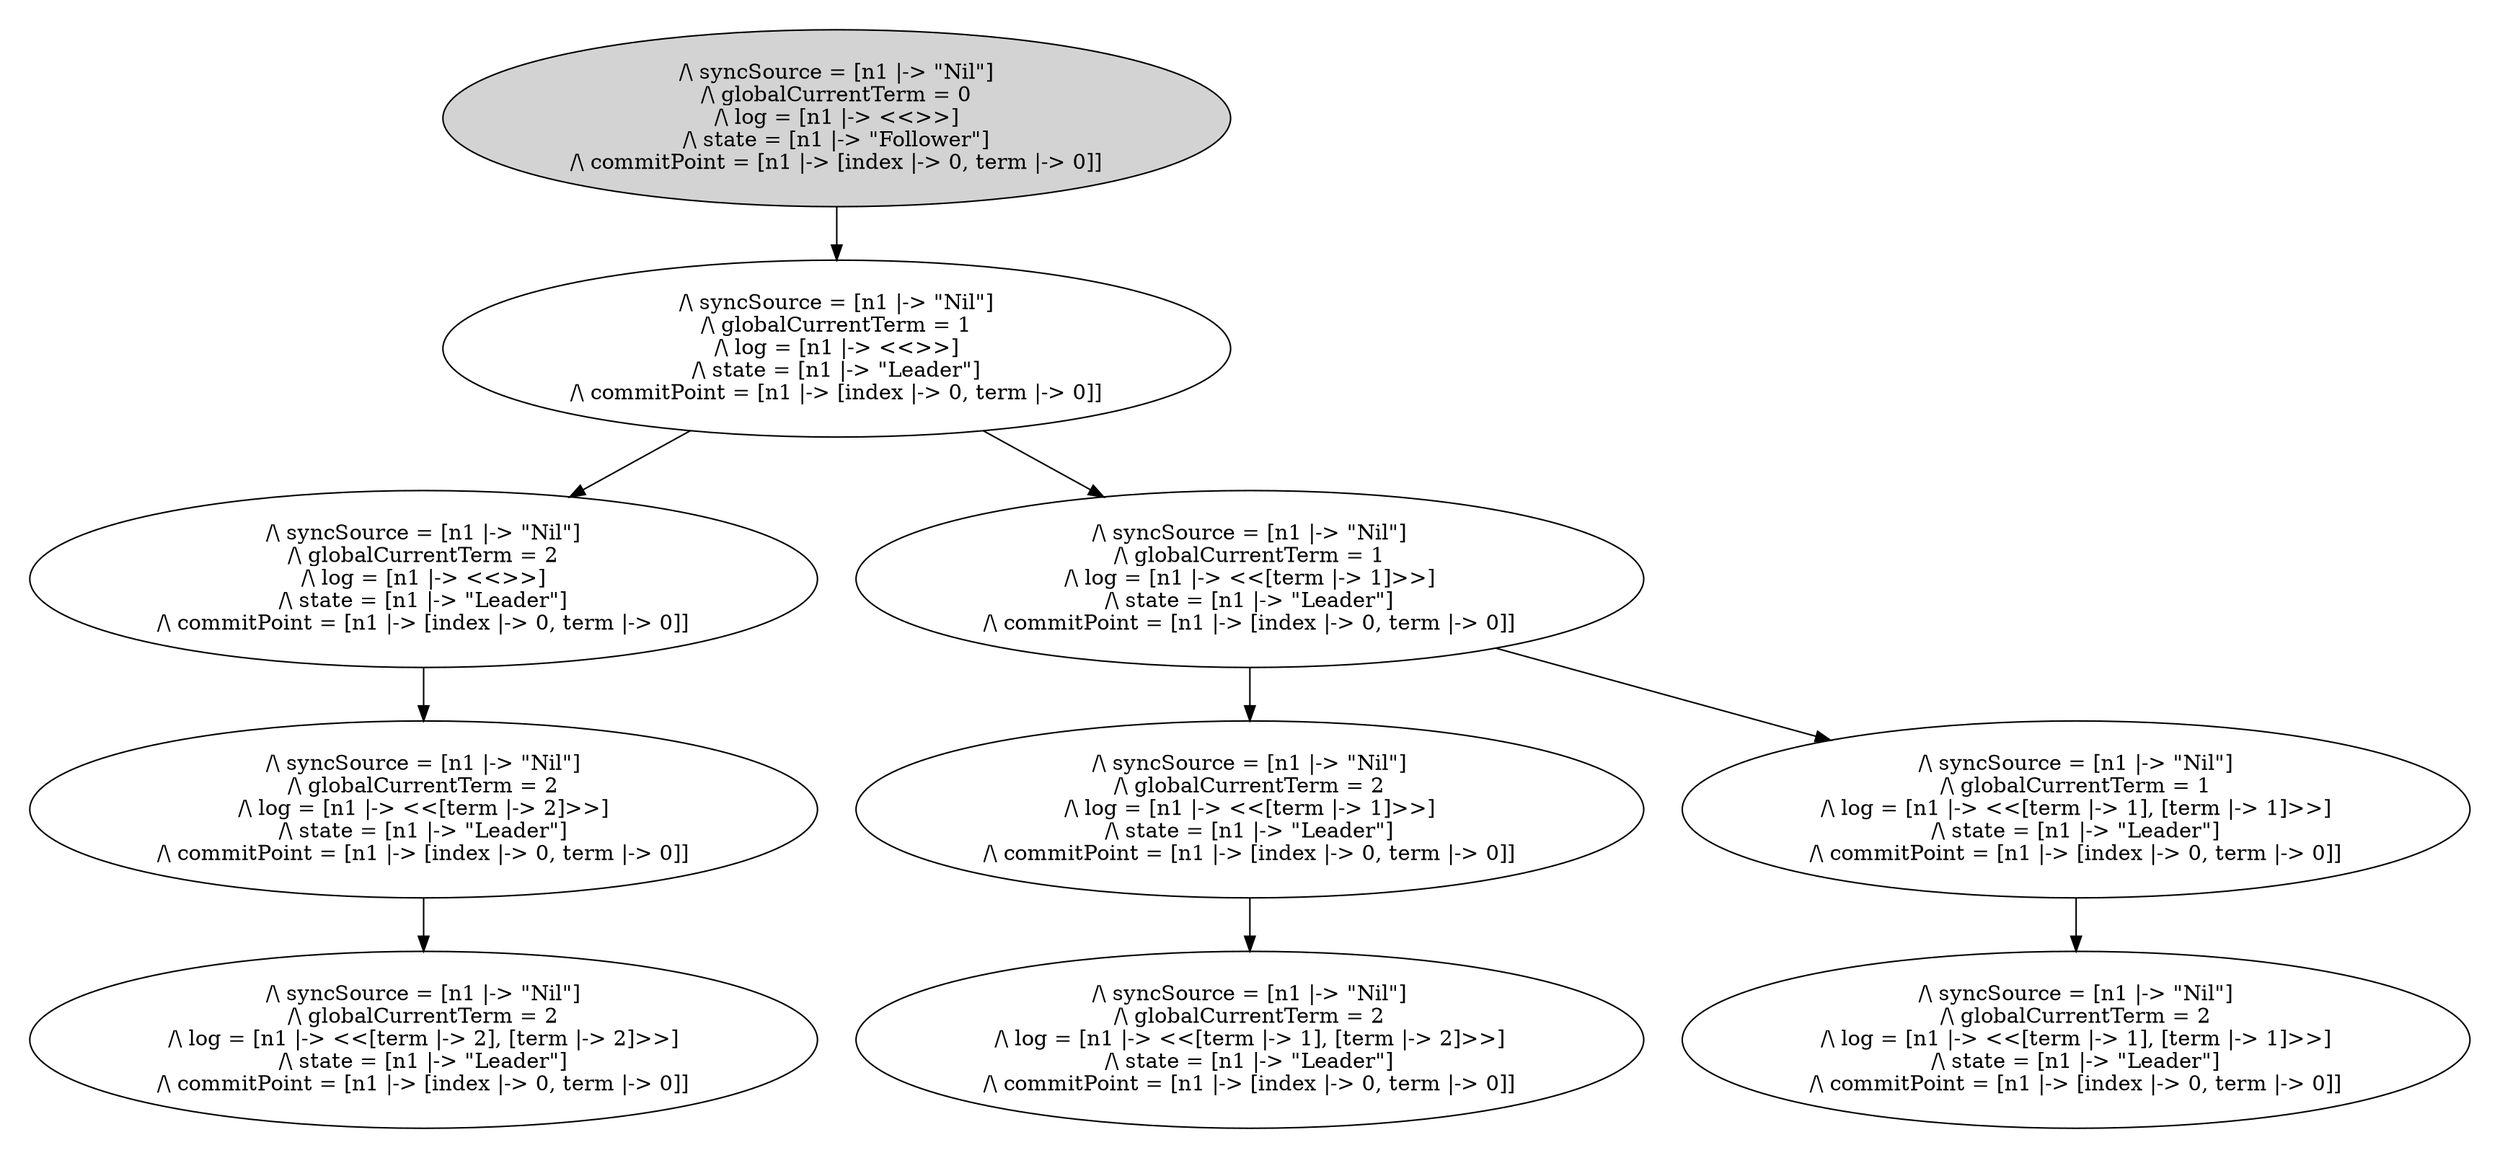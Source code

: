 strict digraph DiskGraph {
nodesep=0.35;
subgraph cluster_graph {
color="white";
-7752689597064675857 [label="/\\ syncSource = [n1 |-> \"Nil\"]\n/\\ globalCurrentTerm = 0\n/\\ log = [n1 |-> <<>>]\n/\\ state = [n1 |-> \"Follower\"]\n/\\ commitPoint = [n1 |-> [index |-> 0, term |-> 0]]",style = filled]
-7752689597064675857 -> -1680890162016123054 [label="",color="black",fontcolor="black"];
-1680890162016123054 [label="/\\ syncSource = [n1 |-> \"Nil\"]\n/\\ globalCurrentTerm = 1\n/\\ log = [n1 |-> <<>>]\n/\\ state = [n1 |-> \"Leader\"]\n/\\ commitPoint = [n1 |-> [index |-> 0, term |-> 0]]"];
-1680890162016123054 -> -8215454818431995761 [label="",color="black",fontcolor="black"];
-8215454818431995761 [label="/\\ syncSource = [n1 |-> \"Nil\"]\n/\\ globalCurrentTerm = 2\n/\\ log = [n1 |-> <<>>]\n/\\ state = [n1 |-> \"Leader\"]\n/\\ commitPoint = [n1 |-> [index |-> 0, term |-> 0]]"];
-1680890162016123054 -> 8874152486327724846 [label="",color="black",fontcolor="black"];
8874152486327724846 [label="/\\ syncSource = [n1 |-> \"Nil\"]\n/\\ globalCurrentTerm = 1\n/\\ log = [n1 |-> <<[term |-> 1]>>]\n/\\ state = [n1 |-> \"Leader\"]\n/\\ commitPoint = [n1 |-> [index |-> 0, term |-> 0]]"];
-8215454818431995761 -> -3720094429653499720 [label="",color="black",fontcolor="black"];
-3720094429653499720 [label="/\\ syncSource = [n1 |-> \"Nil\"]\n/\\ globalCurrentTerm = 2\n/\\ log = [n1 |-> <<[term |-> 2]>>]\n/\\ state = [n1 |-> \"Leader\"]\n/\\ commitPoint = [n1 |-> [index |-> 0, term |-> 0]]"];
8874152486327724846 -> -2766523918206895231 [label="",color="black",fontcolor="black"];
-2766523918206895231 [label="/\\ syncSource = [n1 |-> \"Nil\"]\n/\\ globalCurrentTerm = 2\n/\\ log = [n1 |-> <<[term |-> 1]>>]\n/\\ state = [n1 |-> \"Leader\"]\n/\\ commitPoint = [n1 |-> [index |-> 0, term |-> 0]]"];
8874152486327724846 -> -7349576994223211699 [label="",color="black",fontcolor="black"];
-7349576994223211699 [label="/\\ syncSource = [n1 |-> \"Nil\"]\n/\\ globalCurrentTerm = 1\n/\\ log = [n1 |-> <<[term |-> 1], [term |-> 1]>>]\n/\\ state = [n1 |-> \"Leader\"]\n/\\ commitPoint = [n1 |-> [index |-> 0, term |-> 0]]"];
-3720094429653499720 -> -3310423448266487048 [label="",color="black",fontcolor="black"];
-3310423448266487048 [label="/\\ syncSource = [n1 |-> \"Nil\"]\n/\\ globalCurrentTerm = 2\n/\\ log = [n1 |-> <<[term |-> 2], [term |-> 2]>>]\n/\\ state = [n1 |-> \"Leader\"]\n/\\ commitPoint = [n1 |-> [index |-> 0, term |-> 0]]"];
-2766523918206895231 -> -799324750591649109 [label="",color="black",fontcolor="black"];
-799324750591649109 [label="/\\ syncSource = [n1 |-> \"Nil\"]\n/\\ globalCurrentTerm = 2\n/\\ log = [n1 |-> <<[term |-> 1], [term |-> 2]>>]\n/\\ state = [n1 |-> \"Leader\"]\n/\\ commitPoint = [n1 |-> [index |-> 0, term |-> 0]]"];
-7349576994223211699 -> -2221120502151159406 [label="",color="black",fontcolor="black"];
-2221120502151159406 [label="/\\ syncSource = [n1 |-> \"Nil\"]\n/\\ globalCurrentTerm = 2\n/\\ log = [n1 |-> <<[term |-> 1], [term |-> 1]>>]\n/\\ state = [n1 |-> \"Leader\"]\n/\\ commitPoint = [n1 |-> [index |-> 0, term |-> 0]]"];
{rank = same; -7752689597064675857;}
{rank = same; -1680890162016123054;}
{rank = same; 8874152486327724846;-8215454818431995761;}
{rank = same; -7349576994223211699;-2766523918206895231;-3720094429653499720;}
}
}